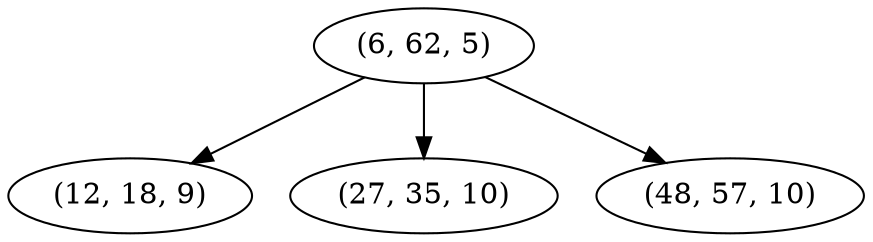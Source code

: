digraph tree {
    "(6, 62, 5)";
    "(12, 18, 9)";
    "(27, 35, 10)";
    "(48, 57, 10)";
    "(6, 62, 5)" -> "(12, 18, 9)";
    "(6, 62, 5)" -> "(27, 35, 10)";
    "(6, 62, 5)" -> "(48, 57, 10)";
}
